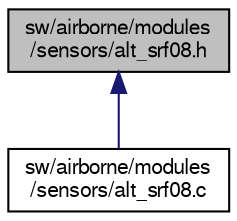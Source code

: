 digraph "sw/airborne/modules/sensors/alt_srf08.h"
{
  edge [fontname="FreeSans",fontsize="10",labelfontname="FreeSans",labelfontsize="10"];
  node [fontname="FreeSans",fontsize="10",shape=record];
  Node1 [label="sw/airborne/modules\l/sensors/alt_srf08.h",height=0.2,width=0.4,color="black", fillcolor="grey75", style="filled", fontcolor="black"];
  Node1 -> Node2 [dir="back",color="midnightblue",fontsize="10",style="solid",fontname="FreeSans"];
  Node2 [label="sw/airborne/modules\l/sensors/alt_srf08.c",height=0.2,width=0.4,color="black", fillcolor="white", style="filled",URL="$alt__srf08_8c.html",tooltip="Basic library for SRF08 telemeter. "];
}
